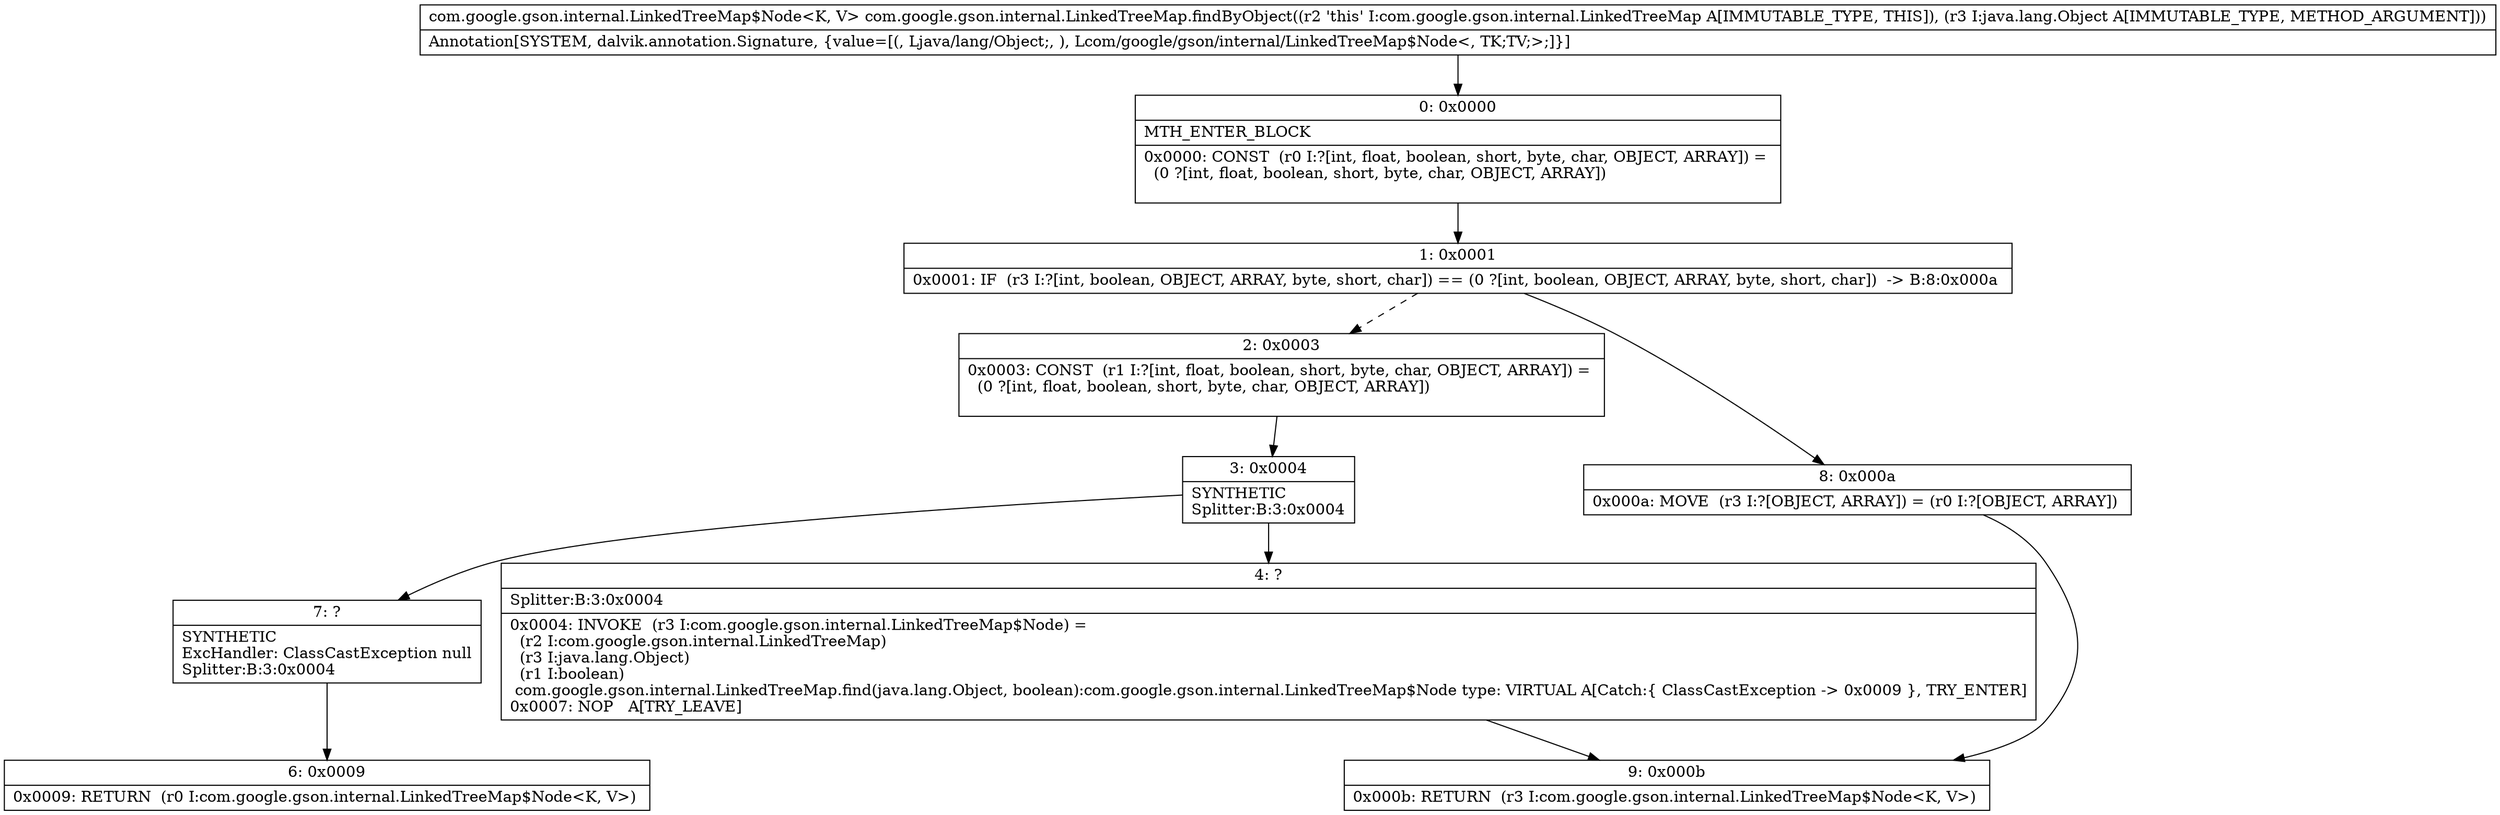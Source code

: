 digraph "CFG forcom.google.gson.internal.LinkedTreeMap.findByObject(Ljava\/lang\/Object;)Lcom\/google\/gson\/internal\/LinkedTreeMap$Node;" {
Node_0 [shape=record,label="{0\:\ 0x0000|MTH_ENTER_BLOCK\l|0x0000: CONST  (r0 I:?[int, float, boolean, short, byte, char, OBJECT, ARRAY]) = \l  (0 ?[int, float, boolean, short, byte, char, OBJECT, ARRAY])\l \l}"];
Node_1 [shape=record,label="{1\:\ 0x0001|0x0001: IF  (r3 I:?[int, boolean, OBJECT, ARRAY, byte, short, char]) == (0 ?[int, boolean, OBJECT, ARRAY, byte, short, char])  \-\> B:8:0x000a \l}"];
Node_2 [shape=record,label="{2\:\ 0x0003|0x0003: CONST  (r1 I:?[int, float, boolean, short, byte, char, OBJECT, ARRAY]) = \l  (0 ?[int, float, boolean, short, byte, char, OBJECT, ARRAY])\l \l}"];
Node_3 [shape=record,label="{3\:\ 0x0004|SYNTHETIC\lSplitter:B:3:0x0004\l}"];
Node_4 [shape=record,label="{4\:\ ?|Splitter:B:3:0x0004\l|0x0004: INVOKE  (r3 I:com.google.gson.internal.LinkedTreeMap$Node) = \l  (r2 I:com.google.gson.internal.LinkedTreeMap)\l  (r3 I:java.lang.Object)\l  (r1 I:boolean)\l com.google.gson.internal.LinkedTreeMap.find(java.lang.Object, boolean):com.google.gson.internal.LinkedTreeMap$Node type: VIRTUAL A[Catch:\{ ClassCastException \-\> 0x0009 \}, TRY_ENTER]\l0x0007: NOP   A[TRY_LEAVE]\l}"];
Node_6 [shape=record,label="{6\:\ 0x0009|0x0009: RETURN  (r0 I:com.google.gson.internal.LinkedTreeMap$Node\<K, V\>) \l}"];
Node_7 [shape=record,label="{7\:\ ?|SYNTHETIC\lExcHandler: ClassCastException null\lSplitter:B:3:0x0004\l}"];
Node_8 [shape=record,label="{8\:\ 0x000a|0x000a: MOVE  (r3 I:?[OBJECT, ARRAY]) = (r0 I:?[OBJECT, ARRAY]) \l}"];
Node_9 [shape=record,label="{9\:\ 0x000b|0x000b: RETURN  (r3 I:com.google.gson.internal.LinkedTreeMap$Node\<K, V\>) \l}"];
MethodNode[shape=record,label="{com.google.gson.internal.LinkedTreeMap$Node\<K, V\> com.google.gson.internal.LinkedTreeMap.findByObject((r2 'this' I:com.google.gson.internal.LinkedTreeMap A[IMMUTABLE_TYPE, THIS]), (r3 I:java.lang.Object A[IMMUTABLE_TYPE, METHOD_ARGUMENT]))  | Annotation[SYSTEM, dalvik.annotation.Signature, \{value=[(, Ljava\/lang\/Object;, ), Lcom\/google\/gson\/internal\/LinkedTreeMap$Node\<, TK;TV;\>;]\}]\l}"];
MethodNode -> Node_0;
Node_0 -> Node_1;
Node_1 -> Node_2[style=dashed];
Node_1 -> Node_8;
Node_2 -> Node_3;
Node_3 -> Node_4;
Node_3 -> Node_7;
Node_4 -> Node_9;
Node_7 -> Node_6;
Node_8 -> Node_9;
}

